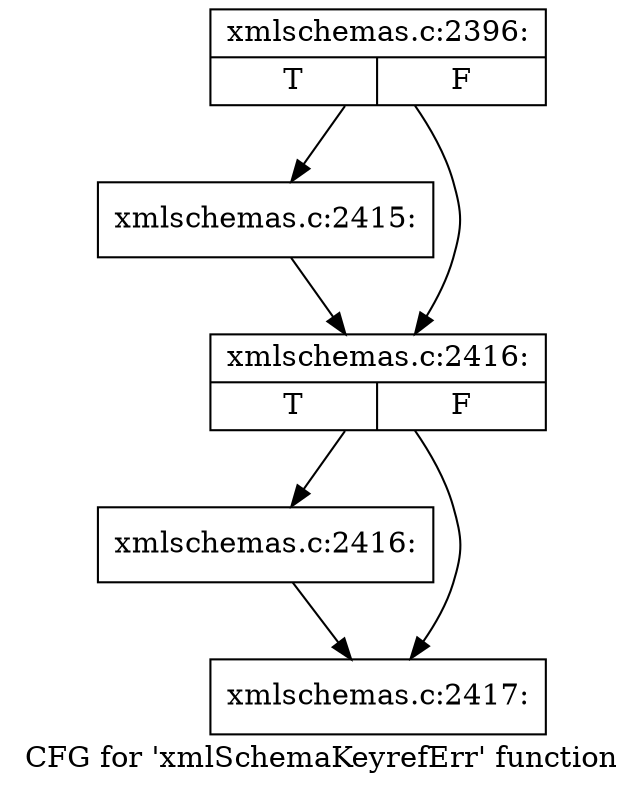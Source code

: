 digraph "CFG for 'xmlSchemaKeyrefErr' function" {
	label="CFG for 'xmlSchemaKeyrefErr' function";

	Node0x55d0268e1ef0 [shape=record,label="{xmlschemas.c:2396:|{<s0>T|<s1>F}}"];
	Node0x55d0268e1ef0 -> Node0x55d0268f9220;
	Node0x55d0268e1ef0 -> Node0x55d0268f9270;
	Node0x55d0268f9220 [shape=record,label="{xmlschemas.c:2415:}"];
	Node0x55d0268f9220 -> Node0x55d0268f9270;
	Node0x55d0268f9270 [shape=record,label="{xmlschemas.c:2416:|{<s0>T|<s1>F}}"];
	Node0x55d0268f9270 -> Node0x55d0268f9770;
	Node0x55d0268f9270 -> Node0x55d0268f97c0;
	Node0x55d0268f9770 [shape=record,label="{xmlschemas.c:2416:}"];
	Node0x55d0268f9770 -> Node0x55d0268f97c0;
	Node0x55d0268f97c0 [shape=record,label="{xmlschemas.c:2417:}"];
}
